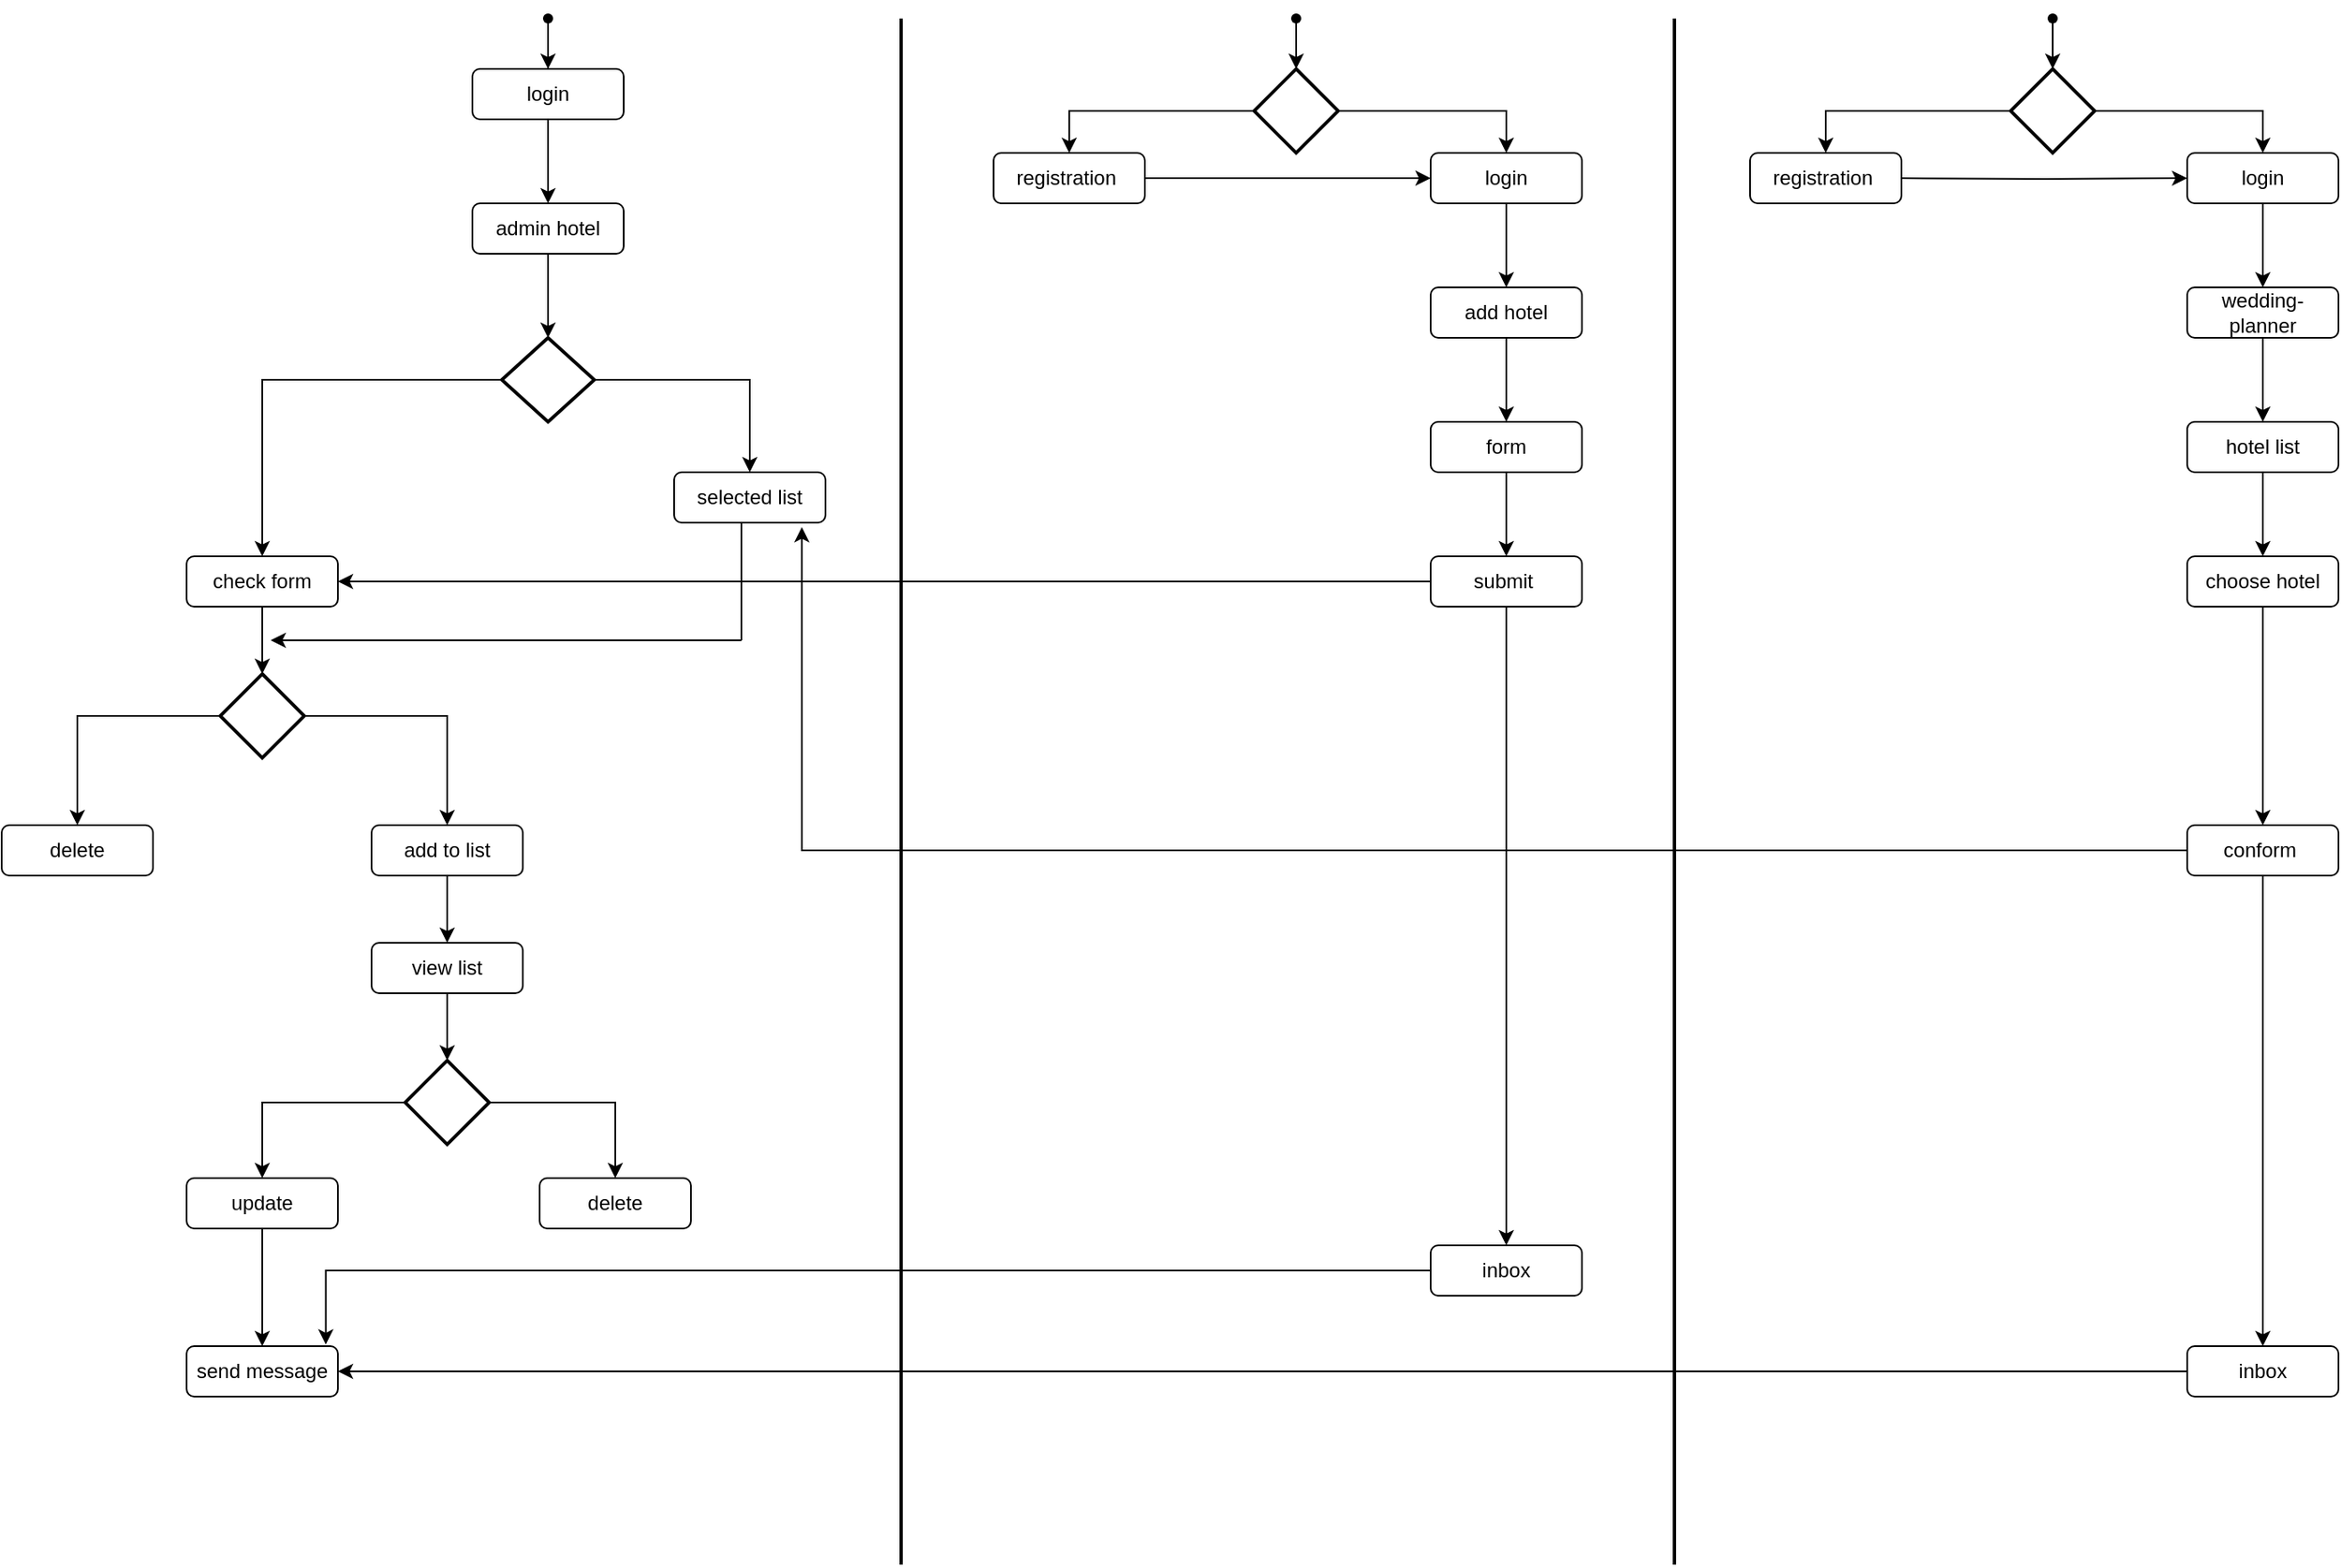 <mxfile version="21.1.9" type="github">
  <diagram name="Page-1" id="kd_bX_bzSTGiu7B0j2-q">
    <mxGraphModel dx="2212" dy="549" grid="1" gridSize="10" guides="1" tooltips="1" connect="1" arrows="1" fold="1" page="1" pageScale="1" pageWidth="850" pageHeight="1100" math="0" shadow="0">
      <root>
        <mxCell id="0" />
        <mxCell id="1" parent="0" />
        <mxCell id="nmc_FB9mTK-mpMu7IPT3-14" style="edgeStyle=orthogonalEdgeStyle;rounded=0;orthogonalLoop=1;jettySize=auto;html=1;entryX=0.5;entryY=0;entryDx=0;entryDy=0;" edge="1" parent="1" source="nmc_FB9mTK-mpMu7IPT3-15" target="nmc_FB9mTK-mpMu7IPT3-17">
          <mxGeometry relative="1" as="geometry" />
        </mxCell>
        <mxCell id="nmc_FB9mTK-mpMu7IPT3-15" value="login" style="rounded=1;whiteSpace=wrap;html=1;" vertex="1" parent="1">
          <mxGeometry x="200" y="70" width="90" height="30" as="geometry" />
        </mxCell>
        <mxCell id="nmc_FB9mTK-mpMu7IPT3-16" style="edgeStyle=orthogonalEdgeStyle;rounded=0;orthogonalLoop=1;jettySize=auto;html=1;entryX=0.5;entryY=0;entryDx=0;entryDy=0;entryPerimeter=0;" edge="1" parent="1" source="nmc_FB9mTK-mpMu7IPT3-17" target="nmc_FB9mTK-mpMu7IPT3-18">
          <mxGeometry relative="1" as="geometry" />
        </mxCell>
        <mxCell id="nmc_FB9mTK-mpMu7IPT3-17" value="admin hotel" style="rounded=1;whiteSpace=wrap;html=1;" vertex="1" parent="1">
          <mxGeometry x="200" y="150" width="90" height="30" as="geometry" />
        </mxCell>
        <mxCell id="nmc_FB9mTK-mpMu7IPT3-19" style="edgeStyle=orthogonalEdgeStyle;rounded=0;orthogonalLoop=1;jettySize=auto;html=1;entryX=0.5;entryY=0;entryDx=0;entryDy=0;" edge="1" parent="1" source="nmc_FB9mTK-mpMu7IPT3-18" target="nmc_FB9mTK-mpMu7IPT3-22">
          <mxGeometry relative="1" as="geometry">
            <mxPoint x="80" y="360" as="targetPoint" />
          </mxGeometry>
        </mxCell>
        <mxCell id="nmc_FB9mTK-mpMu7IPT3-20" style="edgeStyle=orthogonalEdgeStyle;rounded=0;orthogonalLoop=1;jettySize=auto;html=1;entryX=0.5;entryY=0;entryDx=0;entryDy=0;" edge="1" parent="1" source="nmc_FB9mTK-mpMu7IPT3-18" target="nmc_FB9mTK-mpMu7IPT3-23">
          <mxGeometry relative="1" as="geometry">
            <mxPoint x="360" y="300" as="targetPoint" />
          </mxGeometry>
        </mxCell>
        <mxCell id="nmc_FB9mTK-mpMu7IPT3-18" value="" style="strokeWidth=2;html=1;shape=mxgraph.flowchart.decision;whiteSpace=wrap;" vertex="1" parent="1">
          <mxGeometry x="217.5" y="230" width="55" height="50" as="geometry" />
        </mxCell>
        <mxCell id="nmc_FB9mTK-mpMu7IPT3-26" style="edgeStyle=orthogonalEdgeStyle;rounded=0;orthogonalLoop=1;jettySize=auto;html=1;entryX=0.5;entryY=0;entryDx=0;entryDy=0;entryPerimeter=0;" edge="1" parent="1" source="nmc_FB9mTK-mpMu7IPT3-22" target="nmc_FB9mTK-mpMu7IPT3-24">
          <mxGeometry relative="1" as="geometry" />
        </mxCell>
        <mxCell id="nmc_FB9mTK-mpMu7IPT3-22" value="check form" style="rounded=1;whiteSpace=wrap;html=1;" vertex="1" parent="1">
          <mxGeometry x="30" y="360" width="90" height="30" as="geometry" />
        </mxCell>
        <mxCell id="nmc_FB9mTK-mpMu7IPT3-23" value="selected list" style="rounded=1;whiteSpace=wrap;html=1;" vertex="1" parent="1">
          <mxGeometry x="320" y="310" width="90" height="30" as="geometry" />
        </mxCell>
        <mxCell id="nmc_FB9mTK-mpMu7IPT3-27" style="edgeStyle=orthogonalEdgeStyle;rounded=0;orthogonalLoop=1;jettySize=auto;html=1;entryX=0.5;entryY=0;entryDx=0;entryDy=0;" edge="1" parent="1" source="nmc_FB9mTK-mpMu7IPT3-24" target="nmc_FB9mTK-mpMu7IPT3-28">
          <mxGeometry relative="1" as="geometry">
            <mxPoint x="30" y="520" as="targetPoint" />
          </mxGeometry>
        </mxCell>
        <mxCell id="nmc_FB9mTK-mpMu7IPT3-30" style="edgeStyle=orthogonalEdgeStyle;rounded=0;orthogonalLoop=1;jettySize=auto;html=1;entryX=0.5;entryY=0;entryDx=0;entryDy=0;" edge="1" parent="1" source="nmc_FB9mTK-mpMu7IPT3-24" target="nmc_FB9mTK-mpMu7IPT3-29">
          <mxGeometry relative="1" as="geometry" />
        </mxCell>
        <mxCell id="nmc_FB9mTK-mpMu7IPT3-24" value="" style="strokeWidth=2;html=1;shape=mxgraph.flowchart.decision;whiteSpace=wrap;" vertex="1" parent="1">
          <mxGeometry x="50" y="430" width="50" height="50" as="geometry" />
        </mxCell>
        <mxCell id="nmc_FB9mTK-mpMu7IPT3-28" value="delete" style="rounded=1;whiteSpace=wrap;html=1;" vertex="1" parent="1">
          <mxGeometry x="-80" y="520" width="90" height="30" as="geometry" />
        </mxCell>
        <mxCell id="nmc_FB9mTK-mpMu7IPT3-32" style="edgeStyle=orthogonalEdgeStyle;rounded=0;orthogonalLoop=1;jettySize=auto;html=1;entryX=0.5;entryY=0;entryDx=0;entryDy=0;" edge="1" parent="1" source="nmc_FB9mTK-mpMu7IPT3-29" target="nmc_FB9mTK-mpMu7IPT3-31">
          <mxGeometry relative="1" as="geometry" />
        </mxCell>
        <mxCell id="nmc_FB9mTK-mpMu7IPT3-29" value="add to list" style="rounded=1;whiteSpace=wrap;html=1;" vertex="1" parent="1">
          <mxGeometry x="140" y="520" width="90" height="30" as="geometry" />
        </mxCell>
        <mxCell id="nmc_FB9mTK-mpMu7IPT3-34" style="edgeStyle=orthogonalEdgeStyle;rounded=0;orthogonalLoop=1;jettySize=auto;html=1;entryX=0.5;entryY=0;entryDx=0;entryDy=0;entryPerimeter=0;" edge="1" parent="1" source="nmc_FB9mTK-mpMu7IPT3-31" target="nmc_FB9mTK-mpMu7IPT3-33">
          <mxGeometry relative="1" as="geometry" />
        </mxCell>
        <mxCell id="nmc_FB9mTK-mpMu7IPT3-31" value="view list" style="rounded=1;whiteSpace=wrap;html=1;" vertex="1" parent="1">
          <mxGeometry x="140" y="590" width="90" height="30" as="geometry" />
        </mxCell>
        <mxCell id="nmc_FB9mTK-mpMu7IPT3-37" style="edgeStyle=orthogonalEdgeStyle;rounded=0;orthogonalLoop=1;jettySize=auto;html=1;entryX=0.5;entryY=0;entryDx=0;entryDy=0;" edge="1" parent="1" source="nmc_FB9mTK-mpMu7IPT3-33" target="nmc_FB9mTK-mpMu7IPT3-35">
          <mxGeometry relative="1" as="geometry" />
        </mxCell>
        <mxCell id="nmc_FB9mTK-mpMu7IPT3-38" style="edgeStyle=orthogonalEdgeStyle;rounded=0;orthogonalLoop=1;jettySize=auto;html=1;entryX=0.5;entryY=0;entryDx=0;entryDy=0;" edge="1" parent="1" source="nmc_FB9mTK-mpMu7IPT3-33" target="nmc_FB9mTK-mpMu7IPT3-36">
          <mxGeometry relative="1" as="geometry" />
        </mxCell>
        <mxCell id="nmc_FB9mTK-mpMu7IPT3-33" value="" style="strokeWidth=2;html=1;shape=mxgraph.flowchart.decision;whiteSpace=wrap;" vertex="1" parent="1">
          <mxGeometry x="160" y="660" width="50" height="50" as="geometry" />
        </mxCell>
        <mxCell id="nmc_FB9mTK-mpMu7IPT3-40" style="edgeStyle=orthogonalEdgeStyle;rounded=0;orthogonalLoop=1;jettySize=auto;html=1;entryX=0.5;entryY=0;entryDx=0;entryDy=0;" edge="1" parent="1" source="nmc_FB9mTK-mpMu7IPT3-35" target="nmc_FB9mTK-mpMu7IPT3-39">
          <mxGeometry relative="1" as="geometry" />
        </mxCell>
        <mxCell id="nmc_FB9mTK-mpMu7IPT3-35" value="update" style="rounded=1;whiteSpace=wrap;html=1;" vertex="1" parent="1">
          <mxGeometry x="30" y="730" width="90" height="30" as="geometry" />
        </mxCell>
        <mxCell id="nmc_FB9mTK-mpMu7IPT3-36" value="delete" style="rounded=1;whiteSpace=wrap;html=1;" vertex="1" parent="1">
          <mxGeometry x="240" y="730" width="90" height="30" as="geometry" />
        </mxCell>
        <mxCell id="nmc_FB9mTK-mpMu7IPT3-39" value="send message" style="rounded=1;whiteSpace=wrap;html=1;" vertex="1" parent="1">
          <mxGeometry x="30" y="830" width="90" height="30" as="geometry" />
        </mxCell>
        <mxCell id="nmc_FB9mTK-mpMu7IPT3-42" style="edgeStyle=orthogonalEdgeStyle;rounded=0;orthogonalLoop=1;jettySize=auto;html=1;" edge="1" parent="1" source="nmc_FB9mTK-mpMu7IPT3-41" target="nmc_FB9mTK-mpMu7IPT3-15">
          <mxGeometry relative="1" as="geometry" />
        </mxCell>
        <mxCell id="nmc_FB9mTK-mpMu7IPT3-41" value="" style="shape=waypoint;sketch=0;fillStyle=solid;size=6;pointerEvents=1;points=[];fillColor=none;resizable=0;rotatable=0;perimeter=centerPerimeter;snapToPoint=1;" vertex="1" parent="1">
          <mxGeometry x="235" y="30" width="20" height="20" as="geometry" />
        </mxCell>
        <mxCell id="nmc_FB9mTK-mpMu7IPT3-43" value="" style="line;strokeWidth=2;direction=south;html=1;" vertex="1" parent="1">
          <mxGeometry x="450" y="40" width="10" height="920" as="geometry" />
        </mxCell>
        <mxCell id="nmc_FB9mTK-mpMu7IPT3-46" style="edgeStyle=orthogonalEdgeStyle;rounded=0;orthogonalLoop=1;jettySize=auto;html=1;" edge="1" parent="1" source="nmc_FB9mTK-mpMu7IPT3-44" target="nmc_FB9mTK-mpMu7IPT3-45">
          <mxGeometry relative="1" as="geometry" />
        </mxCell>
        <mxCell id="nmc_FB9mTK-mpMu7IPT3-44" value="" style="shape=waypoint;sketch=0;fillStyle=solid;size=6;pointerEvents=1;points=[];fillColor=none;resizable=0;rotatable=0;perimeter=centerPerimeter;snapToPoint=1;" vertex="1" parent="1">
          <mxGeometry x="680" y="30" width="20" height="20" as="geometry" />
        </mxCell>
        <mxCell id="nmc_FB9mTK-mpMu7IPT3-49" style="edgeStyle=orthogonalEdgeStyle;rounded=0;orthogonalLoop=1;jettySize=auto;html=1;entryX=0.5;entryY=0;entryDx=0;entryDy=0;" edge="1" parent="1" source="nmc_FB9mTK-mpMu7IPT3-45" target="nmc_FB9mTK-mpMu7IPT3-47">
          <mxGeometry relative="1" as="geometry" />
        </mxCell>
        <mxCell id="nmc_FB9mTK-mpMu7IPT3-50" style="edgeStyle=orthogonalEdgeStyle;rounded=0;orthogonalLoop=1;jettySize=auto;html=1;entryX=0.5;entryY=0;entryDx=0;entryDy=0;" edge="1" parent="1" source="nmc_FB9mTK-mpMu7IPT3-45" target="nmc_FB9mTK-mpMu7IPT3-48">
          <mxGeometry relative="1" as="geometry" />
        </mxCell>
        <mxCell id="nmc_FB9mTK-mpMu7IPT3-45" value="" style="strokeWidth=2;html=1;shape=mxgraph.flowchart.decision;whiteSpace=wrap;" vertex="1" parent="1">
          <mxGeometry x="665" y="70" width="50" height="50" as="geometry" />
        </mxCell>
        <mxCell id="nmc_FB9mTK-mpMu7IPT3-51" style="edgeStyle=orthogonalEdgeStyle;rounded=0;orthogonalLoop=1;jettySize=auto;html=1;entryX=0;entryY=0.5;entryDx=0;entryDy=0;" edge="1" parent="1" source="nmc_FB9mTK-mpMu7IPT3-47" target="nmc_FB9mTK-mpMu7IPT3-48">
          <mxGeometry relative="1" as="geometry" />
        </mxCell>
        <mxCell id="nmc_FB9mTK-mpMu7IPT3-47" value="registration&amp;nbsp;" style="rounded=1;whiteSpace=wrap;html=1;" vertex="1" parent="1">
          <mxGeometry x="510" y="120" width="90" height="30" as="geometry" />
        </mxCell>
        <mxCell id="nmc_FB9mTK-mpMu7IPT3-55" style="edgeStyle=orthogonalEdgeStyle;rounded=0;orthogonalLoop=1;jettySize=auto;html=1;entryX=0.5;entryY=0;entryDx=0;entryDy=0;" edge="1" parent="1" source="nmc_FB9mTK-mpMu7IPT3-48" target="nmc_FB9mTK-mpMu7IPT3-52">
          <mxGeometry relative="1" as="geometry" />
        </mxCell>
        <mxCell id="nmc_FB9mTK-mpMu7IPT3-48" value="login" style="rounded=1;whiteSpace=wrap;html=1;" vertex="1" parent="1">
          <mxGeometry x="770" y="120" width="90" height="30" as="geometry" />
        </mxCell>
        <mxCell id="nmc_FB9mTK-mpMu7IPT3-56" style="edgeStyle=orthogonalEdgeStyle;rounded=0;orthogonalLoop=1;jettySize=auto;html=1;entryX=0.5;entryY=0;entryDx=0;entryDy=0;" edge="1" parent="1" source="nmc_FB9mTK-mpMu7IPT3-52" target="nmc_FB9mTK-mpMu7IPT3-53">
          <mxGeometry relative="1" as="geometry" />
        </mxCell>
        <mxCell id="nmc_FB9mTK-mpMu7IPT3-52" value="add hotel" style="rounded=1;whiteSpace=wrap;html=1;" vertex="1" parent="1">
          <mxGeometry x="770" y="200" width="90" height="30" as="geometry" />
        </mxCell>
        <mxCell id="nmc_FB9mTK-mpMu7IPT3-57" style="edgeStyle=orthogonalEdgeStyle;rounded=0;orthogonalLoop=1;jettySize=auto;html=1;entryX=0.5;entryY=0;entryDx=0;entryDy=0;" edge="1" parent="1" source="nmc_FB9mTK-mpMu7IPT3-53" target="nmc_FB9mTK-mpMu7IPT3-54">
          <mxGeometry relative="1" as="geometry" />
        </mxCell>
        <mxCell id="nmc_FB9mTK-mpMu7IPT3-53" value="form" style="rounded=1;whiteSpace=wrap;html=1;" vertex="1" parent="1">
          <mxGeometry x="770" y="280" width="90" height="30" as="geometry" />
        </mxCell>
        <mxCell id="nmc_FB9mTK-mpMu7IPT3-59" style="edgeStyle=orthogonalEdgeStyle;rounded=0;orthogonalLoop=1;jettySize=auto;html=1;" edge="1" parent="1" source="nmc_FB9mTK-mpMu7IPT3-54" target="nmc_FB9mTK-mpMu7IPT3-58">
          <mxGeometry relative="1" as="geometry" />
        </mxCell>
        <mxCell id="nmc_FB9mTK-mpMu7IPT3-60" style="edgeStyle=orthogonalEdgeStyle;rounded=0;orthogonalLoop=1;jettySize=auto;html=1;entryX=1;entryY=0.5;entryDx=0;entryDy=0;" edge="1" parent="1" source="nmc_FB9mTK-mpMu7IPT3-54" target="nmc_FB9mTK-mpMu7IPT3-22">
          <mxGeometry relative="1" as="geometry" />
        </mxCell>
        <mxCell id="nmc_FB9mTK-mpMu7IPT3-54" value="submit&amp;nbsp;" style="rounded=1;whiteSpace=wrap;html=1;" vertex="1" parent="1">
          <mxGeometry x="770" y="360" width="90" height="30" as="geometry" />
        </mxCell>
        <mxCell id="nmc_FB9mTK-mpMu7IPT3-87" style="edgeStyle=orthogonalEdgeStyle;rounded=0;orthogonalLoop=1;jettySize=auto;html=1;entryX=0.92;entryY=-0.033;entryDx=0;entryDy=0;entryPerimeter=0;" edge="1" parent="1" source="nmc_FB9mTK-mpMu7IPT3-58" target="nmc_FB9mTK-mpMu7IPT3-39">
          <mxGeometry relative="1" as="geometry" />
        </mxCell>
        <mxCell id="nmc_FB9mTK-mpMu7IPT3-58" value="inbox" style="rounded=1;whiteSpace=wrap;html=1;" vertex="1" parent="1">
          <mxGeometry x="770" y="770" width="90" height="30" as="geometry" />
        </mxCell>
        <mxCell id="nmc_FB9mTK-mpMu7IPT3-61" value="" style="line;strokeWidth=2;direction=south;html=1;" vertex="1" parent="1">
          <mxGeometry x="910" y="40" width="10" height="920" as="geometry" />
        </mxCell>
        <mxCell id="nmc_FB9mTK-mpMu7IPT3-62" style="edgeStyle=orthogonalEdgeStyle;rounded=0;orthogonalLoop=1;jettySize=auto;html=1;" edge="1" parent="1" source="nmc_FB9mTK-mpMu7IPT3-63" target="nmc_FB9mTK-mpMu7IPT3-66">
          <mxGeometry relative="1" as="geometry" />
        </mxCell>
        <mxCell id="nmc_FB9mTK-mpMu7IPT3-63" value="" style="shape=waypoint;sketch=0;fillStyle=solid;size=6;pointerEvents=1;points=[];fillColor=none;resizable=0;rotatable=0;perimeter=centerPerimeter;snapToPoint=1;" vertex="1" parent="1">
          <mxGeometry x="1130" y="30" width="20" height="20" as="geometry" />
        </mxCell>
        <mxCell id="nmc_FB9mTK-mpMu7IPT3-64" style="edgeStyle=orthogonalEdgeStyle;rounded=0;orthogonalLoop=1;jettySize=auto;html=1;entryX=0.5;entryY=0;entryDx=0;entryDy=0;" edge="1" parent="1" source="nmc_FB9mTK-mpMu7IPT3-66" target="nmc_FB9mTK-mpMu7IPT3-75">
          <mxGeometry relative="1" as="geometry">
            <mxPoint x="940" y="125" as="targetPoint" />
          </mxGeometry>
        </mxCell>
        <mxCell id="nmc_FB9mTK-mpMu7IPT3-65" style="edgeStyle=orthogonalEdgeStyle;rounded=0;orthogonalLoop=1;jettySize=auto;html=1;entryX=0.5;entryY=0;entryDx=0;entryDy=0;" edge="1" parent="1" source="nmc_FB9mTK-mpMu7IPT3-66" target="nmc_FB9mTK-mpMu7IPT3-69">
          <mxGeometry relative="1" as="geometry" />
        </mxCell>
        <mxCell id="nmc_FB9mTK-mpMu7IPT3-66" value="" style="strokeWidth=2;html=1;shape=mxgraph.flowchart.decision;whiteSpace=wrap;" vertex="1" parent="1">
          <mxGeometry x="1115" y="70" width="50" height="50" as="geometry" />
        </mxCell>
        <mxCell id="nmc_FB9mTK-mpMu7IPT3-67" style="edgeStyle=orthogonalEdgeStyle;rounded=0;orthogonalLoop=1;jettySize=auto;html=1;entryX=0;entryY=0.5;entryDx=0;entryDy=0;" edge="1" parent="1" target="nmc_FB9mTK-mpMu7IPT3-69">
          <mxGeometry relative="1" as="geometry">
            <mxPoint x="1050" y="135" as="sourcePoint" />
          </mxGeometry>
        </mxCell>
        <mxCell id="nmc_FB9mTK-mpMu7IPT3-68" style="edgeStyle=orthogonalEdgeStyle;rounded=0;orthogonalLoop=1;jettySize=auto;html=1;entryX=0.5;entryY=0;entryDx=0;entryDy=0;" edge="1" parent="1" source="nmc_FB9mTK-mpMu7IPT3-69" target="nmc_FB9mTK-mpMu7IPT3-71">
          <mxGeometry relative="1" as="geometry" />
        </mxCell>
        <mxCell id="nmc_FB9mTK-mpMu7IPT3-69" value="login" style="rounded=1;whiteSpace=wrap;html=1;" vertex="1" parent="1">
          <mxGeometry x="1220" y="120" width="90" height="30" as="geometry" />
        </mxCell>
        <mxCell id="nmc_FB9mTK-mpMu7IPT3-70" style="edgeStyle=orthogonalEdgeStyle;rounded=0;orthogonalLoop=1;jettySize=auto;html=1;entryX=0.5;entryY=0;entryDx=0;entryDy=0;" edge="1" parent="1" source="nmc_FB9mTK-mpMu7IPT3-71" target="nmc_FB9mTK-mpMu7IPT3-73">
          <mxGeometry relative="1" as="geometry" />
        </mxCell>
        <mxCell id="nmc_FB9mTK-mpMu7IPT3-71" value="wedding-planner" style="rounded=1;whiteSpace=wrap;html=1;" vertex="1" parent="1">
          <mxGeometry x="1220" y="200" width="90" height="30" as="geometry" />
        </mxCell>
        <mxCell id="nmc_FB9mTK-mpMu7IPT3-72" style="edgeStyle=orthogonalEdgeStyle;rounded=0;orthogonalLoop=1;jettySize=auto;html=1;entryX=0.5;entryY=0;entryDx=0;entryDy=0;" edge="1" parent="1" source="nmc_FB9mTK-mpMu7IPT3-73" target="nmc_FB9mTK-mpMu7IPT3-74">
          <mxGeometry relative="1" as="geometry" />
        </mxCell>
        <mxCell id="nmc_FB9mTK-mpMu7IPT3-73" value="hotel list" style="rounded=1;whiteSpace=wrap;html=1;" vertex="1" parent="1">
          <mxGeometry x="1220" y="280" width="90" height="30" as="geometry" />
        </mxCell>
        <mxCell id="nmc_FB9mTK-mpMu7IPT3-77" style="edgeStyle=orthogonalEdgeStyle;rounded=0;orthogonalLoop=1;jettySize=auto;html=1;entryX=0.5;entryY=0;entryDx=0;entryDy=0;" edge="1" parent="1" source="nmc_FB9mTK-mpMu7IPT3-74" target="nmc_FB9mTK-mpMu7IPT3-76">
          <mxGeometry relative="1" as="geometry" />
        </mxCell>
        <mxCell id="nmc_FB9mTK-mpMu7IPT3-74" value="choose hotel" style="rounded=1;whiteSpace=wrap;html=1;" vertex="1" parent="1">
          <mxGeometry x="1220" y="360" width="90" height="30" as="geometry" />
        </mxCell>
        <mxCell id="nmc_FB9mTK-mpMu7IPT3-75" value="registration&amp;nbsp;" style="rounded=1;whiteSpace=wrap;html=1;" vertex="1" parent="1">
          <mxGeometry x="960" y="120" width="90" height="30" as="geometry" />
        </mxCell>
        <mxCell id="nmc_FB9mTK-mpMu7IPT3-79" style="edgeStyle=orthogonalEdgeStyle;rounded=0;orthogonalLoop=1;jettySize=auto;html=1;entryX=0.844;entryY=1.087;entryDx=0;entryDy=0;entryPerimeter=0;" edge="1" parent="1" source="nmc_FB9mTK-mpMu7IPT3-76" target="nmc_FB9mTK-mpMu7IPT3-23">
          <mxGeometry relative="1" as="geometry">
            <mxPoint x="360" y="350" as="targetPoint" />
          </mxGeometry>
        </mxCell>
        <mxCell id="nmc_FB9mTK-mpMu7IPT3-85" style="edgeStyle=orthogonalEdgeStyle;rounded=0;orthogonalLoop=1;jettySize=auto;html=1;entryX=0.5;entryY=0;entryDx=0;entryDy=0;" edge="1" parent="1" source="nmc_FB9mTK-mpMu7IPT3-76" target="nmc_FB9mTK-mpMu7IPT3-84">
          <mxGeometry relative="1" as="geometry" />
        </mxCell>
        <mxCell id="nmc_FB9mTK-mpMu7IPT3-76" value="conform&amp;nbsp;" style="rounded=1;whiteSpace=wrap;html=1;" vertex="1" parent="1">
          <mxGeometry x="1220" y="520" width="90" height="30" as="geometry" />
        </mxCell>
        <mxCell id="nmc_FB9mTK-mpMu7IPT3-82" value="" style="endArrow=none;html=1;rounded=0;" edge="1" parent="1">
          <mxGeometry width="50" height="50" relative="1" as="geometry">
            <mxPoint x="360" y="410" as="sourcePoint" />
            <mxPoint x="360" y="340" as="targetPoint" />
          </mxGeometry>
        </mxCell>
        <mxCell id="nmc_FB9mTK-mpMu7IPT3-83" value="" style="endArrow=classic;html=1;rounded=0;" edge="1" parent="1">
          <mxGeometry width="50" height="50" relative="1" as="geometry">
            <mxPoint x="360" y="410" as="sourcePoint" />
            <mxPoint x="80" y="410" as="targetPoint" />
          </mxGeometry>
        </mxCell>
        <mxCell id="nmc_FB9mTK-mpMu7IPT3-86" style="edgeStyle=orthogonalEdgeStyle;rounded=0;orthogonalLoop=1;jettySize=auto;html=1;entryX=1;entryY=0.5;entryDx=0;entryDy=0;" edge="1" parent="1" source="nmc_FB9mTK-mpMu7IPT3-84" target="nmc_FB9mTK-mpMu7IPT3-39">
          <mxGeometry relative="1" as="geometry" />
        </mxCell>
        <mxCell id="nmc_FB9mTK-mpMu7IPT3-84" value="inbox" style="rounded=1;whiteSpace=wrap;html=1;" vertex="1" parent="1">
          <mxGeometry x="1220" y="830" width="90" height="30" as="geometry" />
        </mxCell>
      </root>
    </mxGraphModel>
  </diagram>
</mxfile>
